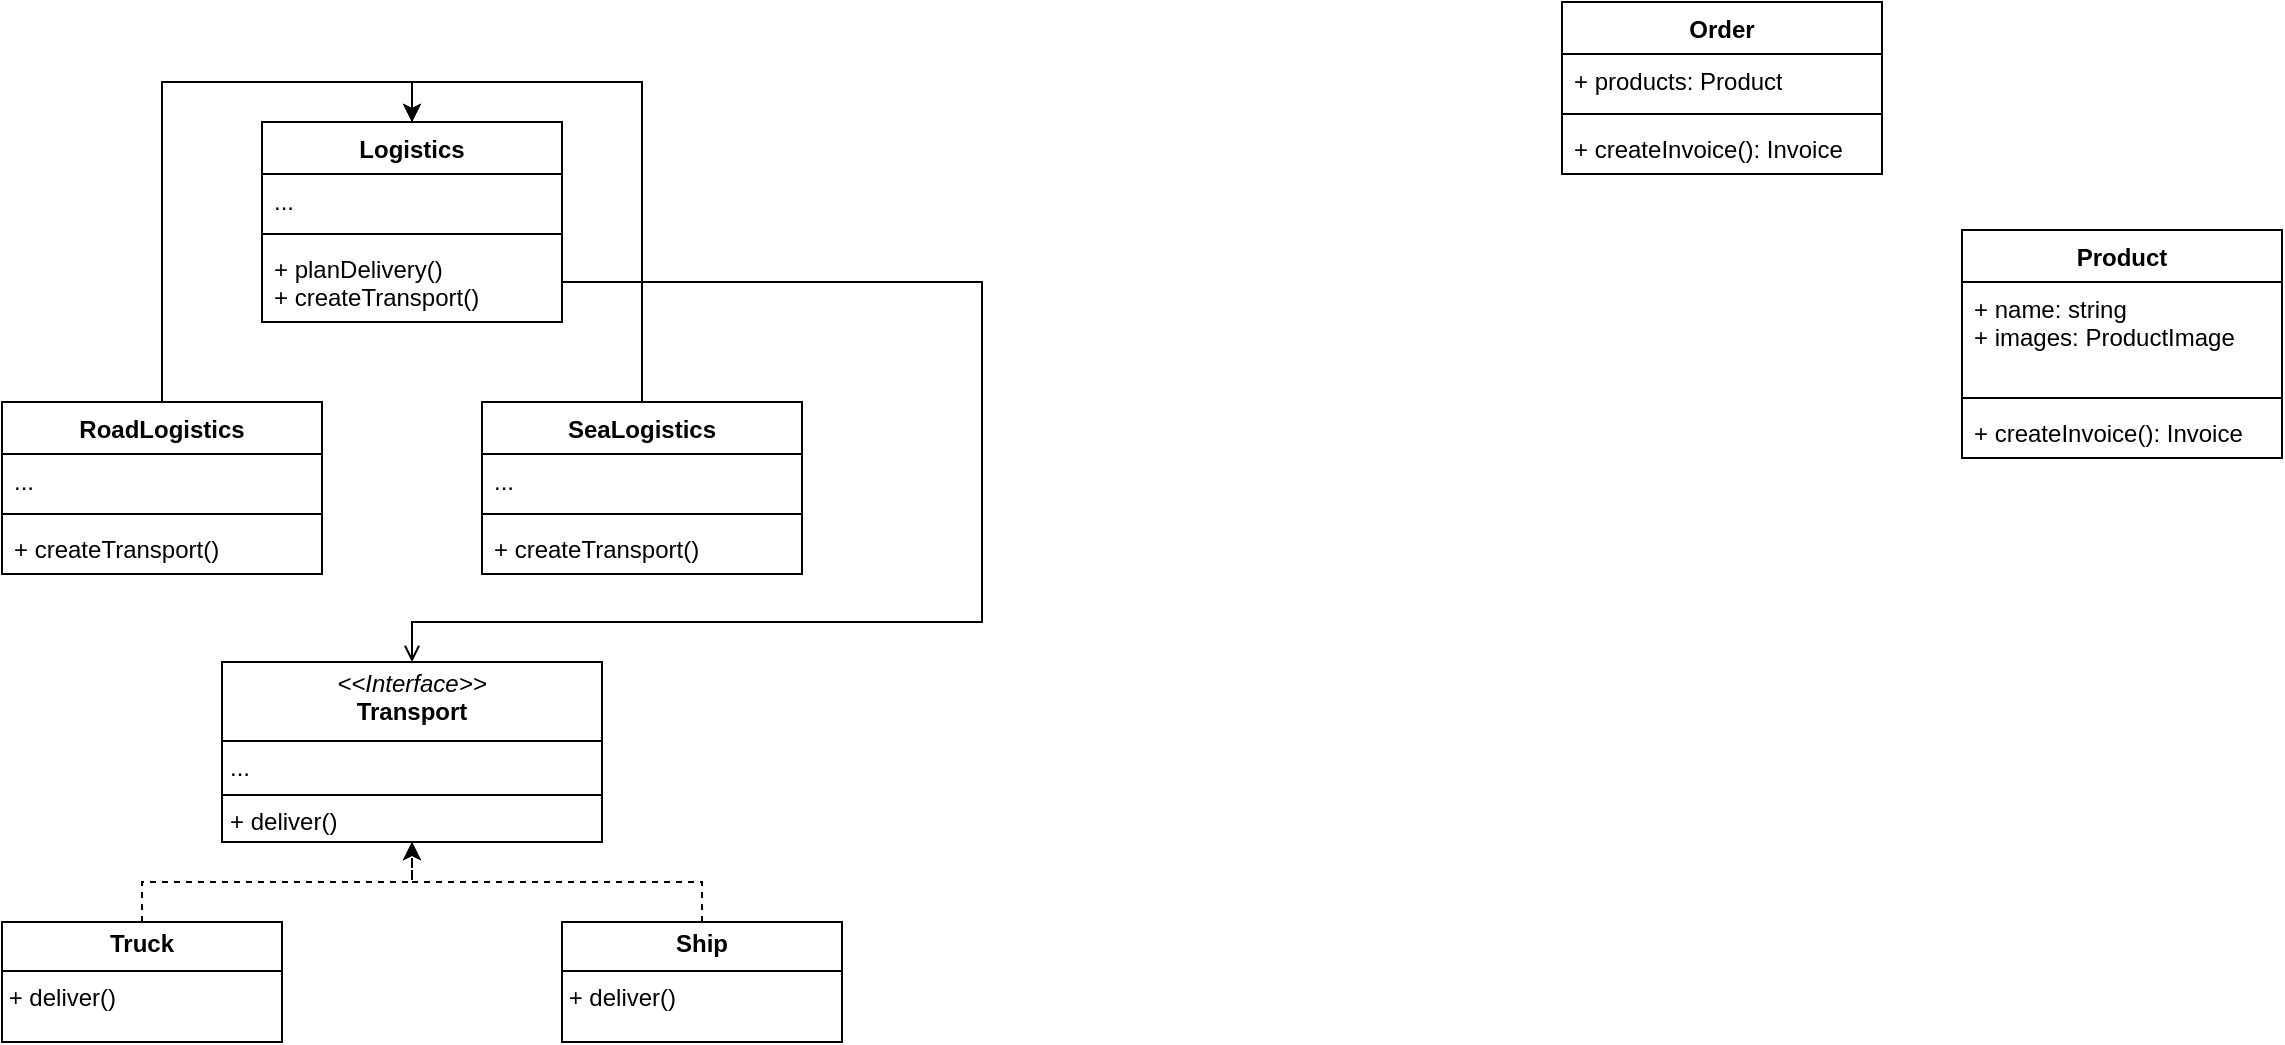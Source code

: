 <mxfile version="24.4.8" type="github">
  <diagram name="Page-1" id="UAmyIE6Dd2D4Il7Edenf">
    <mxGraphModel dx="989" dy="509" grid="1" gridSize="10" guides="1" tooltips="1" connect="1" arrows="1" fold="1" page="1" pageScale="1" pageWidth="850" pageHeight="1100" math="0" shadow="0">
      <root>
        <mxCell id="0" />
        <mxCell id="1" parent="0" />
        <mxCell id="pPQVq7jYfaDyAyerIIIF-6" value="Logistics" style="swimlane;fontStyle=1;align=center;verticalAlign=top;childLayout=stackLayout;horizontal=1;startSize=26;horizontalStack=0;resizeParent=1;resizeParentMax=0;resizeLast=0;collapsible=1;marginBottom=0;whiteSpace=wrap;html=1;" vertex="1" parent="1">
          <mxGeometry x="340" y="100" width="150" height="100" as="geometry">
            <mxRectangle x="290" y="150" width="90" height="30" as="alternateBounds" />
          </mxGeometry>
        </mxCell>
        <mxCell id="pPQVq7jYfaDyAyerIIIF-7" value="..." style="text;strokeColor=none;fillColor=none;align=left;verticalAlign=top;spacingLeft=4;spacingRight=4;overflow=hidden;rotatable=0;points=[[0,0.5],[1,0.5]];portConstraint=eastwest;whiteSpace=wrap;html=1;" vertex="1" parent="pPQVq7jYfaDyAyerIIIF-6">
          <mxGeometry y="26" width="150" height="26" as="geometry" />
        </mxCell>
        <mxCell id="pPQVq7jYfaDyAyerIIIF-8" value="" style="line;strokeWidth=1;fillColor=none;align=left;verticalAlign=middle;spacingTop=-1;spacingLeft=3;spacingRight=3;rotatable=0;labelPosition=right;points=[];portConstraint=eastwest;strokeColor=inherit;" vertex="1" parent="pPQVq7jYfaDyAyerIIIF-6">
          <mxGeometry y="52" width="150" height="8" as="geometry" />
        </mxCell>
        <mxCell id="pPQVq7jYfaDyAyerIIIF-9" value="+ planDelivery()&lt;div&gt;+ createTransport()&lt;/div&gt;" style="text;strokeColor=none;fillColor=none;align=left;verticalAlign=top;spacingLeft=4;spacingRight=4;overflow=hidden;rotatable=0;points=[[0,0.5],[1,0.5]];portConstraint=eastwest;whiteSpace=wrap;html=1;" vertex="1" parent="pPQVq7jYfaDyAyerIIIF-6">
          <mxGeometry y="60" width="150" height="40" as="geometry" />
        </mxCell>
        <mxCell id="pPQVq7jYfaDyAyerIIIF-34" style="edgeStyle=orthogonalEdgeStyle;rounded=0;orthogonalLoop=1;jettySize=auto;html=1;entryX=0.5;entryY=0;entryDx=0;entryDy=0;" edge="1" parent="1" source="pPQVq7jYfaDyAyerIIIF-10" target="pPQVq7jYfaDyAyerIIIF-6">
          <mxGeometry relative="1" as="geometry" />
        </mxCell>
        <mxCell id="pPQVq7jYfaDyAyerIIIF-10" value="SeaLogistics" style="swimlane;fontStyle=1;align=center;verticalAlign=top;childLayout=stackLayout;horizontal=1;startSize=26;horizontalStack=0;resizeParent=1;resizeParentMax=0;resizeLast=0;collapsible=1;marginBottom=0;whiteSpace=wrap;html=1;" vertex="1" parent="1">
          <mxGeometry x="450" y="240" width="160" height="86" as="geometry" />
        </mxCell>
        <mxCell id="pPQVq7jYfaDyAyerIIIF-11" value="..." style="text;strokeColor=none;fillColor=none;align=left;verticalAlign=top;spacingLeft=4;spacingRight=4;overflow=hidden;rotatable=0;points=[[0,0.5],[1,0.5]];portConstraint=eastwest;whiteSpace=wrap;html=1;" vertex="1" parent="pPQVq7jYfaDyAyerIIIF-10">
          <mxGeometry y="26" width="160" height="26" as="geometry" />
        </mxCell>
        <mxCell id="pPQVq7jYfaDyAyerIIIF-12" value="" style="line;strokeWidth=1;fillColor=none;align=left;verticalAlign=middle;spacingTop=-1;spacingLeft=3;spacingRight=3;rotatable=0;labelPosition=right;points=[];portConstraint=eastwest;strokeColor=inherit;" vertex="1" parent="pPQVq7jYfaDyAyerIIIF-10">
          <mxGeometry y="52" width="160" height="8" as="geometry" />
        </mxCell>
        <mxCell id="pPQVq7jYfaDyAyerIIIF-13" value="+ createTransport()" style="text;strokeColor=none;fillColor=none;align=left;verticalAlign=top;spacingLeft=4;spacingRight=4;overflow=hidden;rotatable=0;points=[[0,0.5],[1,0.5]];portConstraint=eastwest;whiteSpace=wrap;html=1;" vertex="1" parent="pPQVq7jYfaDyAyerIIIF-10">
          <mxGeometry y="60" width="160" height="26" as="geometry" />
        </mxCell>
        <mxCell id="pPQVq7jYfaDyAyerIIIF-33" style="edgeStyle=orthogonalEdgeStyle;rounded=0;orthogonalLoop=1;jettySize=auto;html=1;entryX=0.5;entryY=0;entryDx=0;entryDy=0;" edge="1" parent="1" source="pPQVq7jYfaDyAyerIIIF-14" target="pPQVq7jYfaDyAyerIIIF-6">
          <mxGeometry relative="1" as="geometry" />
        </mxCell>
        <mxCell id="pPQVq7jYfaDyAyerIIIF-14" value="RoadLogistics" style="swimlane;fontStyle=1;align=center;verticalAlign=top;childLayout=stackLayout;horizontal=1;startSize=26;horizontalStack=0;resizeParent=1;resizeParentMax=0;resizeLast=0;collapsible=1;marginBottom=0;whiteSpace=wrap;html=1;" vertex="1" parent="1">
          <mxGeometry x="210" y="240" width="160" height="86" as="geometry" />
        </mxCell>
        <mxCell id="pPQVq7jYfaDyAyerIIIF-15" value="..." style="text;strokeColor=none;fillColor=none;align=left;verticalAlign=top;spacingLeft=4;spacingRight=4;overflow=hidden;rotatable=0;points=[[0,0.5],[1,0.5]];portConstraint=eastwest;whiteSpace=wrap;html=1;" vertex="1" parent="pPQVq7jYfaDyAyerIIIF-14">
          <mxGeometry y="26" width="160" height="26" as="geometry" />
        </mxCell>
        <mxCell id="pPQVq7jYfaDyAyerIIIF-16" value="" style="line;strokeWidth=1;fillColor=none;align=left;verticalAlign=middle;spacingTop=-1;spacingLeft=3;spacingRight=3;rotatable=0;labelPosition=right;points=[];portConstraint=eastwest;strokeColor=inherit;" vertex="1" parent="pPQVq7jYfaDyAyerIIIF-14">
          <mxGeometry y="52" width="160" height="8" as="geometry" />
        </mxCell>
        <mxCell id="pPQVq7jYfaDyAyerIIIF-17" value="+ createTransport()" style="text;strokeColor=none;fillColor=none;align=left;verticalAlign=top;spacingLeft=4;spacingRight=4;overflow=hidden;rotatable=0;points=[[0,0.5],[1,0.5]];portConstraint=eastwest;whiteSpace=wrap;html=1;" vertex="1" parent="pPQVq7jYfaDyAyerIIIF-14">
          <mxGeometry y="60" width="160" height="26" as="geometry" />
        </mxCell>
        <mxCell id="pPQVq7jYfaDyAyerIIIF-27" value="&lt;p style=&quot;margin:0px;margin-top:4px;text-align:center;&quot;&gt;&lt;i&gt;&amp;lt;&amp;lt;Interface&amp;gt;&amp;gt;&lt;/i&gt;&lt;br&gt;&lt;b&gt;Transport&lt;/b&gt;&lt;/p&gt;&lt;hr size=&quot;1&quot; style=&quot;border-style:solid;&quot;&gt;&lt;p style=&quot;margin:0px;margin-left:4px;&quot;&gt;...&lt;/p&gt;&lt;hr size=&quot;1&quot; style=&quot;border-style:solid;&quot;&gt;&lt;p style=&quot;margin:0px;margin-left:4px;&quot;&gt;+ deliver()&lt;br&gt;&lt;/p&gt;" style="verticalAlign=top;align=left;overflow=fill;html=1;whiteSpace=wrap;" vertex="1" parent="1">
          <mxGeometry x="320" y="370" width="190" height="90" as="geometry" />
        </mxCell>
        <mxCell id="pPQVq7jYfaDyAyerIIIF-32" style="edgeStyle=orthogonalEdgeStyle;rounded=0;orthogonalLoop=1;jettySize=auto;html=1;entryX=0.5;entryY=1;entryDx=0;entryDy=0;dashed=1;" edge="1" parent="1" source="pPQVq7jYfaDyAyerIIIF-29" target="pPQVq7jYfaDyAyerIIIF-27">
          <mxGeometry relative="1" as="geometry" />
        </mxCell>
        <mxCell id="pPQVq7jYfaDyAyerIIIF-29" value="&lt;p style=&quot;margin:0px;margin-top:4px;text-align:center;&quot;&gt;&lt;b&gt;Ship&lt;/b&gt;&lt;/p&gt;&lt;hr size=&quot;1&quot; style=&quot;border-style:solid;&quot;&gt;&lt;div style=&quot;height:2px;&quot;&gt;&amp;nbsp;+ deliver()&lt;/div&gt;" style="verticalAlign=top;align=left;overflow=fill;html=1;whiteSpace=wrap;" vertex="1" parent="1">
          <mxGeometry x="490" y="500" width="140" height="60" as="geometry" />
        </mxCell>
        <mxCell id="pPQVq7jYfaDyAyerIIIF-31" style="edgeStyle=orthogonalEdgeStyle;rounded=0;orthogonalLoop=1;jettySize=auto;html=1;entryX=0.5;entryY=1;entryDx=0;entryDy=0;dashed=1;" edge="1" parent="1" source="pPQVq7jYfaDyAyerIIIF-30" target="pPQVq7jYfaDyAyerIIIF-27">
          <mxGeometry relative="1" as="geometry" />
        </mxCell>
        <mxCell id="pPQVq7jYfaDyAyerIIIF-30" value="&lt;p style=&quot;margin:0px;margin-top:4px;text-align:center;&quot;&gt;&lt;b&gt;Truck&lt;/b&gt;&lt;/p&gt;&lt;hr size=&quot;1&quot; style=&quot;border-style:solid;&quot;&gt;&lt;div style=&quot;height:2px;&quot;&gt;&amp;nbsp;+ deliver()&lt;/div&gt;" style="verticalAlign=top;align=left;overflow=fill;html=1;whiteSpace=wrap;" vertex="1" parent="1">
          <mxGeometry x="210" y="500" width="140" height="60" as="geometry" />
        </mxCell>
        <mxCell id="pPQVq7jYfaDyAyerIIIF-35" style="edgeStyle=orthogonalEdgeStyle;rounded=0;orthogonalLoop=1;jettySize=auto;html=1;entryX=0.5;entryY=0;entryDx=0;entryDy=0;endArrow=open;endFill=0;" edge="1" parent="1" source="pPQVq7jYfaDyAyerIIIF-9" target="pPQVq7jYfaDyAyerIIIF-27">
          <mxGeometry relative="1" as="geometry">
            <Array as="points">
              <mxPoint x="700" y="180" />
              <mxPoint x="700" y="350" />
              <mxPoint x="415" y="350" />
            </Array>
          </mxGeometry>
        </mxCell>
        <mxCell id="pPQVq7jYfaDyAyerIIIF-36" value="Order" style="swimlane;fontStyle=1;align=center;verticalAlign=top;childLayout=stackLayout;horizontal=1;startSize=26;horizontalStack=0;resizeParent=1;resizeParentMax=0;resizeLast=0;collapsible=1;marginBottom=0;whiteSpace=wrap;html=1;" vertex="1" parent="1">
          <mxGeometry x="990" y="40" width="160" height="86" as="geometry" />
        </mxCell>
        <mxCell id="pPQVq7jYfaDyAyerIIIF-37" value="+ products: Product" style="text;strokeColor=none;fillColor=none;align=left;verticalAlign=top;spacingLeft=4;spacingRight=4;overflow=hidden;rotatable=0;points=[[0,0.5],[1,0.5]];portConstraint=eastwest;whiteSpace=wrap;html=1;" vertex="1" parent="pPQVq7jYfaDyAyerIIIF-36">
          <mxGeometry y="26" width="160" height="26" as="geometry" />
        </mxCell>
        <mxCell id="pPQVq7jYfaDyAyerIIIF-38" value="" style="line;strokeWidth=1;fillColor=none;align=left;verticalAlign=middle;spacingTop=-1;spacingLeft=3;spacingRight=3;rotatable=0;labelPosition=right;points=[];portConstraint=eastwest;strokeColor=inherit;" vertex="1" parent="pPQVq7jYfaDyAyerIIIF-36">
          <mxGeometry y="52" width="160" height="8" as="geometry" />
        </mxCell>
        <mxCell id="pPQVq7jYfaDyAyerIIIF-39" value="+ createInvoice(): Invoice" style="text;strokeColor=none;fillColor=none;align=left;verticalAlign=top;spacingLeft=4;spacingRight=4;overflow=hidden;rotatable=0;points=[[0,0.5],[1,0.5]];portConstraint=eastwest;whiteSpace=wrap;html=1;" vertex="1" parent="pPQVq7jYfaDyAyerIIIF-36">
          <mxGeometry y="60" width="160" height="26" as="geometry" />
        </mxCell>
        <mxCell id="pPQVq7jYfaDyAyerIIIF-40" value="Product" style="swimlane;fontStyle=1;align=center;verticalAlign=top;childLayout=stackLayout;horizontal=1;startSize=26;horizontalStack=0;resizeParent=1;resizeParentMax=0;resizeLast=0;collapsible=1;marginBottom=0;whiteSpace=wrap;html=1;" vertex="1" parent="1">
          <mxGeometry x="1190" y="154" width="160" height="114" as="geometry" />
        </mxCell>
        <mxCell id="pPQVq7jYfaDyAyerIIIF-41" value="+ name: string&lt;div&gt;+ images: ProductImage&lt;/div&gt;" style="text;strokeColor=none;fillColor=none;align=left;verticalAlign=top;spacingLeft=4;spacingRight=4;overflow=hidden;rotatable=0;points=[[0,0.5],[1,0.5]];portConstraint=eastwest;whiteSpace=wrap;html=1;" vertex="1" parent="pPQVq7jYfaDyAyerIIIF-40">
          <mxGeometry y="26" width="160" height="54" as="geometry" />
        </mxCell>
        <mxCell id="pPQVq7jYfaDyAyerIIIF-42" value="" style="line;strokeWidth=1;fillColor=none;align=left;verticalAlign=middle;spacingTop=-1;spacingLeft=3;spacingRight=3;rotatable=0;labelPosition=right;points=[];portConstraint=eastwest;strokeColor=inherit;" vertex="1" parent="pPQVq7jYfaDyAyerIIIF-40">
          <mxGeometry y="80" width="160" height="8" as="geometry" />
        </mxCell>
        <mxCell id="pPQVq7jYfaDyAyerIIIF-43" value="+ createInvoice(): Invoice" style="text;strokeColor=none;fillColor=none;align=left;verticalAlign=top;spacingLeft=4;spacingRight=4;overflow=hidden;rotatable=0;points=[[0,0.5],[1,0.5]];portConstraint=eastwest;whiteSpace=wrap;html=1;" vertex="1" parent="pPQVq7jYfaDyAyerIIIF-40">
          <mxGeometry y="88" width="160" height="26" as="geometry" />
        </mxCell>
      </root>
    </mxGraphModel>
  </diagram>
</mxfile>
